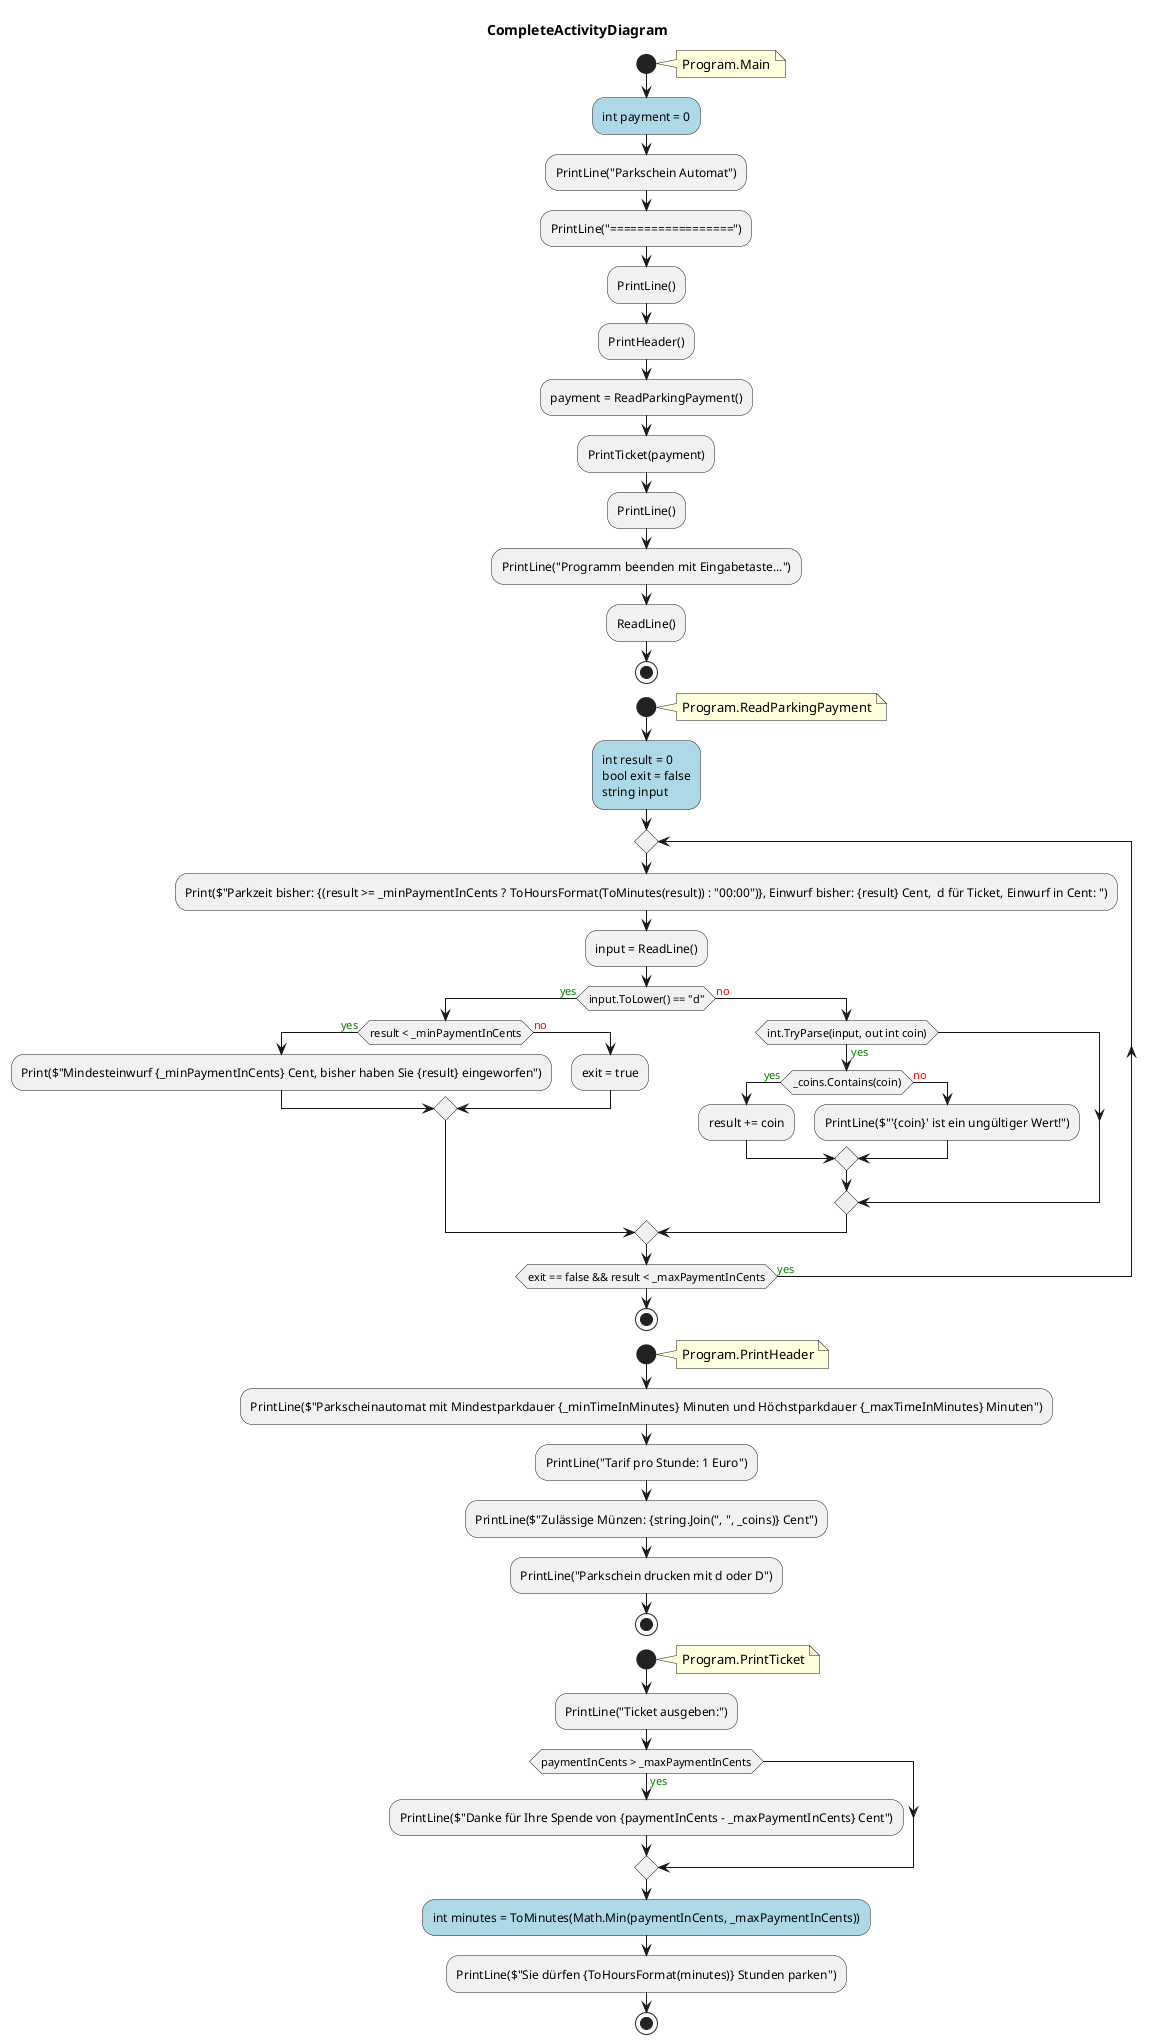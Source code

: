 @startuml CompleteActivityDiagram
title CompleteActivityDiagram
start
note right:  Program.Main
#LightBlue:int payment = 0;
:PrintLine("Parkschein Automat");
:PrintLine("==================");
:PrintLine();
:PrintHeader();
:payment = ReadParkingPayment();
:PrintTicket(payment);
:PrintLine();
:PrintLine("Programm beenden mit Eingabetaste...");
:ReadLine();
stop
start
note right:  Program.ReadParkingPayment
#LightBlue:int result = 0
bool exit = false
string input;
repeat
    :Print($"Parkzeit bisher: {(result >= _minPaymentInCents ? ToHoursFormat(ToMinutes(result)) : "00:00")}, Einwurf bisher: {result} Cent,  d für Ticket, Einwurf in Cent: ");
    :input = ReadLine();
    if (input.ToLower() == "d") then (<color:green>yes)
        if (result < _minPaymentInCents) then (<color:green>yes)
            :Print($"Mindesteinwurf {_minPaymentInCents} Cent, bisher haben Sie {result} eingeworfen");
          else (<color:red>no)
              :exit = true;
        endif
      else (<color:red>no)
        if (int.TryParse(input, out int coin)) then (<color:green>yes)
            if (_coins.Contains(coin)) then (<color:green>yes)
                :result += coin;
              else (<color:red>no)
                  :PrintLine($"'{coin}' ist ein ungültiger Wert!");
            endif
        endif
    endif
repeat while (exit == false && result < _maxPaymentInCents) is (<color:green>yes)
stop
start
note right:  Program.PrintHeader
:PrintLine($"Parkscheinautomat mit Mindestparkdauer {_minTimeInMinutes} Minuten und Höchstparkdauer {_maxTimeInMinutes} Minuten");
:PrintLine("Tarif pro Stunde: 1 Euro");
:PrintLine($"Zulässige Münzen: {string.Join(", ", _coins)} Cent");
:PrintLine("Parkschein drucken mit d oder D");
stop
start
note right:  Program.PrintTicket
:PrintLine("Ticket ausgeben:");
if (paymentInCents > _maxPaymentInCents) then (<color:green>yes)
    :PrintLine($"Danke für Ihre Spende von {paymentInCents - _maxPaymentInCents} Cent");
endif
#LightBlue:int minutes = ToMinutes(Math.Min(paymentInCents, _maxPaymentInCents));
:PrintLine($"Sie dürfen {ToHoursFormat(minutes)} Stunden parken");
stop
@enduml
